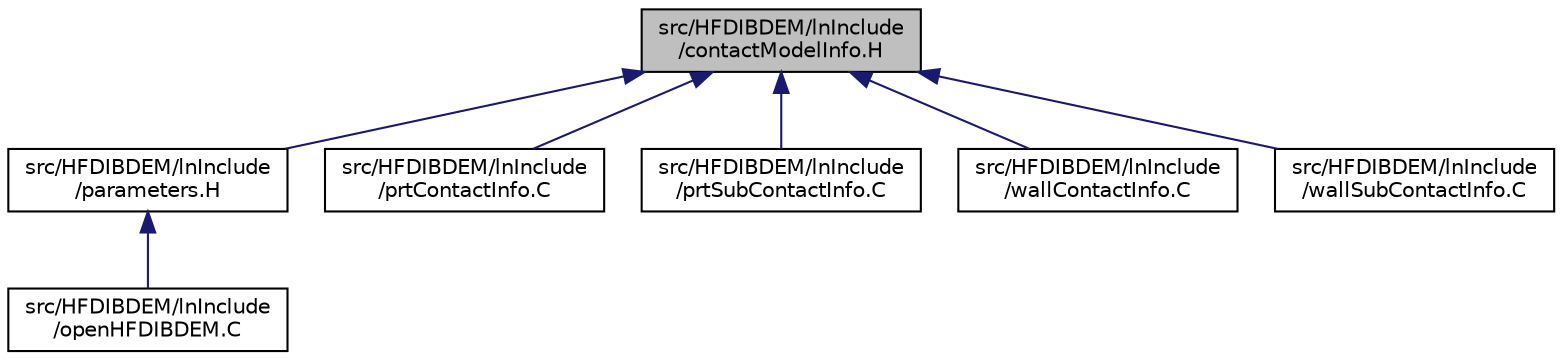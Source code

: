 digraph "src/HFDIBDEM/lnInclude/contactModelInfo.H"
{
 // LATEX_PDF_SIZE
  edge [fontname="Helvetica",fontsize="10",labelfontname="Helvetica",labelfontsize="10"];
  node [fontname="Helvetica",fontsize="10",shape=record];
  Node1 [label="src/HFDIBDEM/lnInclude\l/contactModelInfo.H",height=0.2,width=0.4,color="black", fillcolor="grey75", style="filled", fontcolor="black",tooltip=" "];
  Node1 -> Node2 [dir="back",color="midnightblue",fontsize="10",style="solid",fontname="Helvetica"];
  Node2 [label="src/HFDIBDEM/lnInclude\l/parameters.H",height=0.2,width=0.4,color="black", fillcolor="white", style="filled",URL="$lnInclude_2parameters_8H.html",tooltip=" "];
  Node2 -> Node3 [dir="back",color="midnightblue",fontsize="10",style="solid",fontname="Helvetica"];
  Node3 [label="src/HFDIBDEM/lnInclude\l/openHFDIBDEM.C",height=0.2,width=0.4,color="black", fillcolor="white", style="filled",URL="$lnInclude_2openHFDIBDEM_8C.html",tooltip=" "];
  Node1 -> Node4 [dir="back",color="midnightblue",fontsize="10",style="solid",fontname="Helvetica"];
  Node4 [label="src/HFDIBDEM/lnInclude\l/prtContactInfo.C",height=0.2,width=0.4,color="black", fillcolor="white", style="filled",URL="$lnInclude_2prtContactInfo_8C.html",tooltip=" "];
  Node1 -> Node5 [dir="back",color="midnightblue",fontsize="10",style="solid",fontname="Helvetica"];
  Node5 [label="src/HFDIBDEM/lnInclude\l/prtSubContactInfo.C",height=0.2,width=0.4,color="black", fillcolor="white", style="filled",URL="$lnInclude_2prtSubContactInfo_8C.html",tooltip=" "];
  Node1 -> Node6 [dir="back",color="midnightblue",fontsize="10",style="solid",fontname="Helvetica"];
  Node6 [label="src/HFDIBDEM/lnInclude\l/wallContactInfo.C",height=0.2,width=0.4,color="black", fillcolor="white", style="filled",URL="$lnInclude_2wallContactInfo_8C.html",tooltip=" "];
  Node1 -> Node7 [dir="back",color="midnightblue",fontsize="10",style="solid",fontname="Helvetica"];
  Node7 [label="src/HFDIBDEM/lnInclude\l/wallSubContactInfo.C",height=0.2,width=0.4,color="black", fillcolor="white", style="filled",URL="$lnInclude_2wallSubContactInfo_8C.html",tooltip=" "];
}
